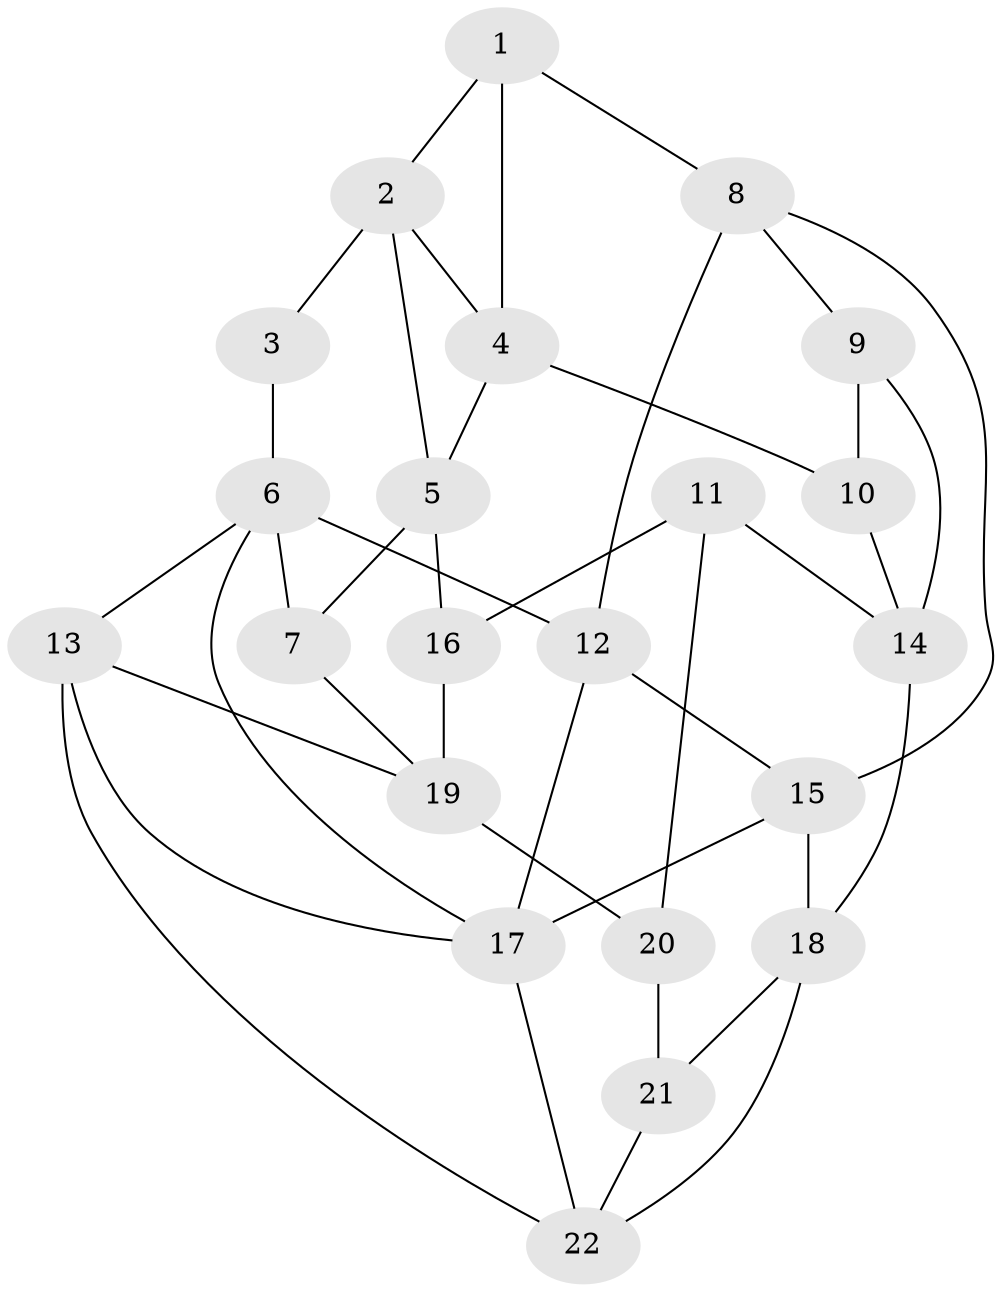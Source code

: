 // original degree distribution, {3: 0.037037037037037035, 5: 0.5185185185185185, 4: 0.24074074074074073, 6: 0.2037037037037037}
// Generated by graph-tools (version 1.1) at 2025/38/03/04/25 23:38:35]
// undirected, 22 vertices, 40 edges
graph export_dot {
  node [color=gray90,style=filled];
  1;
  2;
  3;
  4;
  5;
  6;
  7;
  8;
  9;
  10;
  11;
  12;
  13;
  14;
  15;
  16;
  17;
  18;
  19;
  20;
  21;
  22;
  1 -- 2 [weight=1.0];
  1 -- 4 [weight=1.0];
  1 -- 8 [weight=1.0];
  2 -- 3 [weight=1.0];
  2 -- 4 [weight=1.0];
  2 -- 5 [weight=1.0];
  3 -- 6 [weight=2.0];
  4 -- 5 [weight=1.0];
  4 -- 10 [weight=2.0];
  5 -- 7 [weight=1.0];
  5 -- 16 [weight=1.0];
  6 -- 7 [weight=1.0];
  6 -- 12 [weight=1.0];
  6 -- 13 [weight=1.0];
  6 -- 17 [weight=1.0];
  7 -- 19 [weight=1.0];
  8 -- 9 [weight=1.0];
  8 -- 12 [weight=1.0];
  8 -- 15 [weight=1.0];
  9 -- 10 [weight=1.0];
  9 -- 14 [weight=1.0];
  10 -- 14 [weight=1.0];
  11 -- 14 [weight=1.0];
  11 -- 16 [weight=1.0];
  11 -- 20 [weight=1.0];
  12 -- 15 [weight=1.0];
  12 -- 17 [weight=1.0];
  13 -- 17 [weight=1.0];
  13 -- 19 [weight=1.0];
  13 -- 22 [weight=1.0];
  14 -- 18 [weight=1.0];
  15 -- 17 [weight=1.0];
  15 -- 18 [weight=1.0];
  16 -- 19 [weight=2.0];
  17 -- 22 [weight=1.0];
  18 -- 21 [weight=1.0];
  18 -- 22 [weight=1.0];
  19 -- 20 [weight=1.0];
  20 -- 21 [weight=2.0];
  21 -- 22 [weight=1.0];
}
